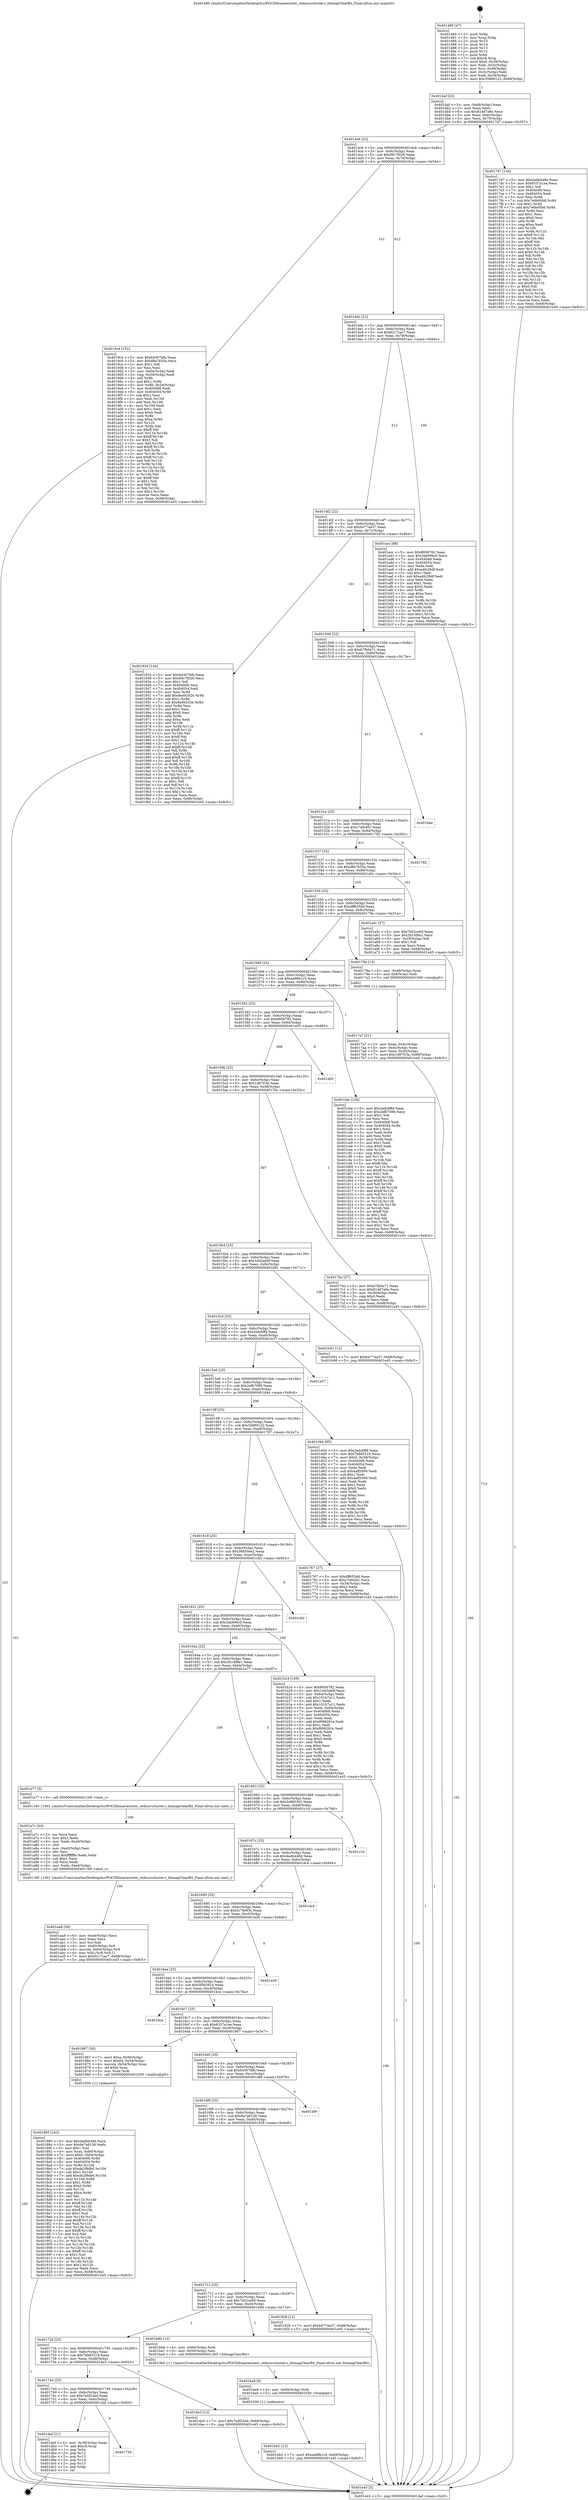 digraph "0x401480" {
  label = "0x401480 (/mnt/c/Users/mathe/Desktop/tcc/POCII/binaries/extr_redissrccluster.c_bitmapClearBit_Final-ollvm.out::main(0))"
  labelloc = "t"
  node[shape=record]

  Entry [label="",width=0.3,height=0.3,shape=circle,fillcolor=black,style=filled]
  "0x4014af" [label="{
     0x4014af [23]\l
     | [instrs]\l
     &nbsp;&nbsp;0x4014af \<+3\>: mov -0x68(%rbp),%eax\l
     &nbsp;&nbsp;0x4014b2 \<+2\>: mov %eax,%ecx\l
     &nbsp;&nbsp;0x4014b4 \<+6\>: sub $0x814d7a6e,%ecx\l
     &nbsp;&nbsp;0x4014ba \<+3\>: mov %eax,-0x6c(%rbp)\l
     &nbsp;&nbsp;0x4014bd \<+3\>: mov %ecx,-0x70(%rbp)\l
     &nbsp;&nbsp;0x4014c0 \<+6\>: je 00000000004017d7 \<main+0x357\>\l
  }"]
  "0x4017d7" [label="{
     0x4017d7 [144]\l
     | [instrs]\l
     &nbsp;&nbsp;0x4017d7 \<+5\>: mov $0x4adb448d,%eax\l
     &nbsp;&nbsp;0x4017dc \<+5\>: mov $0x6337a1ee,%ecx\l
     &nbsp;&nbsp;0x4017e1 \<+2\>: mov $0x1,%dl\l
     &nbsp;&nbsp;0x4017e3 \<+7\>: mov 0x404068,%esi\l
     &nbsp;&nbsp;0x4017ea \<+7\>: mov 0x404054,%edi\l
     &nbsp;&nbsp;0x4017f1 \<+3\>: mov %esi,%r8d\l
     &nbsp;&nbsp;0x4017f4 \<+7\>: sub $0x7e6b00b6,%r8d\l
     &nbsp;&nbsp;0x4017fb \<+4\>: sub $0x1,%r8d\l
     &nbsp;&nbsp;0x4017ff \<+7\>: add $0x7e6b00b6,%r8d\l
     &nbsp;&nbsp;0x401806 \<+4\>: imul %r8d,%esi\l
     &nbsp;&nbsp;0x40180a \<+3\>: and $0x1,%esi\l
     &nbsp;&nbsp;0x40180d \<+3\>: cmp $0x0,%esi\l
     &nbsp;&nbsp;0x401810 \<+4\>: sete %r9b\l
     &nbsp;&nbsp;0x401814 \<+3\>: cmp $0xa,%edi\l
     &nbsp;&nbsp;0x401817 \<+4\>: setl %r10b\l
     &nbsp;&nbsp;0x40181b \<+3\>: mov %r9b,%r11b\l
     &nbsp;&nbsp;0x40181e \<+4\>: xor $0xff,%r11b\l
     &nbsp;&nbsp;0x401822 \<+3\>: mov %r10b,%bl\l
     &nbsp;&nbsp;0x401825 \<+3\>: xor $0xff,%bl\l
     &nbsp;&nbsp;0x401828 \<+3\>: xor $0x0,%dl\l
     &nbsp;&nbsp;0x40182b \<+3\>: mov %r11b,%r14b\l
     &nbsp;&nbsp;0x40182e \<+4\>: and $0x0,%r14b\l
     &nbsp;&nbsp;0x401832 \<+3\>: and %dl,%r9b\l
     &nbsp;&nbsp;0x401835 \<+3\>: mov %bl,%r15b\l
     &nbsp;&nbsp;0x401838 \<+4\>: and $0x0,%r15b\l
     &nbsp;&nbsp;0x40183c \<+3\>: and %dl,%r10b\l
     &nbsp;&nbsp;0x40183f \<+3\>: or %r9b,%r14b\l
     &nbsp;&nbsp;0x401842 \<+3\>: or %r10b,%r15b\l
     &nbsp;&nbsp;0x401845 \<+3\>: xor %r15b,%r14b\l
     &nbsp;&nbsp;0x401848 \<+3\>: or %bl,%r11b\l
     &nbsp;&nbsp;0x40184b \<+4\>: xor $0xff,%r11b\l
     &nbsp;&nbsp;0x40184f \<+3\>: or $0x0,%dl\l
     &nbsp;&nbsp;0x401852 \<+3\>: and %dl,%r11b\l
     &nbsp;&nbsp;0x401855 \<+3\>: or %r11b,%r14b\l
     &nbsp;&nbsp;0x401858 \<+4\>: test $0x1,%r14b\l
     &nbsp;&nbsp;0x40185c \<+3\>: cmovne %ecx,%eax\l
     &nbsp;&nbsp;0x40185f \<+3\>: mov %eax,-0x68(%rbp)\l
     &nbsp;&nbsp;0x401862 \<+5\>: jmp 0000000000401e45 \<main+0x9c5\>\l
  }"]
  "0x4014c6" [label="{
     0x4014c6 [22]\l
     | [instrs]\l
     &nbsp;&nbsp;0x4014c6 \<+5\>: jmp 00000000004014cb \<main+0x4b\>\l
     &nbsp;&nbsp;0x4014cb \<+3\>: mov -0x6c(%rbp),%eax\l
     &nbsp;&nbsp;0x4014ce \<+5\>: sub $0x89c7f026,%eax\l
     &nbsp;&nbsp;0x4014d3 \<+3\>: mov %eax,-0x74(%rbp)\l
     &nbsp;&nbsp;0x4014d6 \<+6\>: je 00000000004019c4 \<main+0x544\>\l
  }"]
  Exit [label="",width=0.3,height=0.3,shape=circle,fillcolor=black,style=filled,peripheries=2]
  "0x4019c4" [label="{
     0x4019c4 [152]\l
     | [instrs]\l
     &nbsp;&nbsp;0x4019c4 \<+5\>: mov $0x64307bfb,%eax\l
     &nbsp;&nbsp;0x4019c9 \<+5\>: mov $0xd8a7655a,%ecx\l
     &nbsp;&nbsp;0x4019ce \<+2\>: mov $0x1,%dl\l
     &nbsp;&nbsp;0x4019d0 \<+2\>: xor %esi,%esi\l
     &nbsp;&nbsp;0x4019d2 \<+3\>: mov -0x64(%rbp),%edi\l
     &nbsp;&nbsp;0x4019d5 \<+3\>: cmp -0x54(%rbp),%edi\l
     &nbsp;&nbsp;0x4019d8 \<+4\>: setl %r8b\l
     &nbsp;&nbsp;0x4019dc \<+4\>: and $0x1,%r8b\l
     &nbsp;&nbsp;0x4019e0 \<+4\>: mov %r8b,-0x29(%rbp)\l
     &nbsp;&nbsp;0x4019e4 \<+7\>: mov 0x404068,%edi\l
     &nbsp;&nbsp;0x4019eb \<+8\>: mov 0x404054,%r9d\l
     &nbsp;&nbsp;0x4019f3 \<+3\>: sub $0x1,%esi\l
     &nbsp;&nbsp;0x4019f6 \<+3\>: mov %edi,%r10d\l
     &nbsp;&nbsp;0x4019f9 \<+3\>: add %esi,%r10d\l
     &nbsp;&nbsp;0x4019fc \<+4\>: imul %r10d,%edi\l
     &nbsp;&nbsp;0x401a00 \<+3\>: and $0x1,%edi\l
     &nbsp;&nbsp;0x401a03 \<+3\>: cmp $0x0,%edi\l
     &nbsp;&nbsp;0x401a06 \<+4\>: sete %r8b\l
     &nbsp;&nbsp;0x401a0a \<+4\>: cmp $0xa,%r9d\l
     &nbsp;&nbsp;0x401a0e \<+4\>: setl %r11b\l
     &nbsp;&nbsp;0x401a12 \<+3\>: mov %r8b,%bl\l
     &nbsp;&nbsp;0x401a15 \<+3\>: xor $0xff,%bl\l
     &nbsp;&nbsp;0x401a18 \<+3\>: mov %r11b,%r14b\l
     &nbsp;&nbsp;0x401a1b \<+4\>: xor $0xff,%r14b\l
     &nbsp;&nbsp;0x401a1f \<+3\>: xor $0x1,%dl\l
     &nbsp;&nbsp;0x401a22 \<+3\>: mov %bl,%r15b\l
     &nbsp;&nbsp;0x401a25 \<+4\>: and $0xff,%r15b\l
     &nbsp;&nbsp;0x401a29 \<+3\>: and %dl,%r8b\l
     &nbsp;&nbsp;0x401a2c \<+3\>: mov %r14b,%r12b\l
     &nbsp;&nbsp;0x401a2f \<+4\>: and $0xff,%r12b\l
     &nbsp;&nbsp;0x401a33 \<+3\>: and %dl,%r11b\l
     &nbsp;&nbsp;0x401a36 \<+3\>: or %r8b,%r15b\l
     &nbsp;&nbsp;0x401a39 \<+3\>: or %r11b,%r12b\l
     &nbsp;&nbsp;0x401a3c \<+3\>: xor %r12b,%r15b\l
     &nbsp;&nbsp;0x401a3f \<+3\>: or %r14b,%bl\l
     &nbsp;&nbsp;0x401a42 \<+3\>: xor $0xff,%bl\l
     &nbsp;&nbsp;0x401a45 \<+3\>: or $0x1,%dl\l
     &nbsp;&nbsp;0x401a48 \<+2\>: and %dl,%bl\l
     &nbsp;&nbsp;0x401a4a \<+3\>: or %bl,%r15b\l
     &nbsp;&nbsp;0x401a4d \<+4\>: test $0x1,%r15b\l
     &nbsp;&nbsp;0x401a51 \<+3\>: cmovne %ecx,%eax\l
     &nbsp;&nbsp;0x401a54 \<+3\>: mov %eax,-0x68(%rbp)\l
     &nbsp;&nbsp;0x401a57 \<+5\>: jmp 0000000000401e45 \<main+0x9c5\>\l
  }"]
  "0x4014dc" [label="{
     0x4014dc [22]\l
     | [instrs]\l
     &nbsp;&nbsp;0x4014dc \<+5\>: jmp 00000000004014e1 \<main+0x61\>\l
     &nbsp;&nbsp;0x4014e1 \<+3\>: mov -0x6c(%rbp),%eax\l
     &nbsp;&nbsp;0x4014e4 \<+5\>: sub $0x9217cac7,%eax\l
     &nbsp;&nbsp;0x4014e9 \<+3\>: mov %eax,-0x78(%rbp)\l
     &nbsp;&nbsp;0x4014ec \<+6\>: je 0000000000401acc \<main+0x64c\>\l
  }"]
  "0x40175d" [label="{
     0x40175d\l
  }", style=dashed]
  "0x401acc" [label="{
     0x401acc [88]\l
     | [instrs]\l
     &nbsp;&nbsp;0x401acc \<+5\>: mov $0x8856782,%eax\l
     &nbsp;&nbsp;0x401ad1 \<+5\>: mov $0x3ab996c0,%ecx\l
     &nbsp;&nbsp;0x401ad6 \<+7\>: mov 0x404068,%edx\l
     &nbsp;&nbsp;0x401add \<+7\>: mov 0x404054,%esi\l
     &nbsp;&nbsp;0x401ae4 \<+2\>: mov %edx,%edi\l
     &nbsp;&nbsp;0x401ae6 \<+6\>: add $0xa4fc28df,%edi\l
     &nbsp;&nbsp;0x401aec \<+3\>: sub $0x1,%edi\l
     &nbsp;&nbsp;0x401aef \<+6\>: sub $0xa4fc28df,%edi\l
     &nbsp;&nbsp;0x401af5 \<+3\>: imul %edi,%edx\l
     &nbsp;&nbsp;0x401af8 \<+3\>: and $0x1,%edx\l
     &nbsp;&nbsp;0x401afb \<+3\>: cmp $0x0,%edx\l
     &nbsp;&nbsp;0x401afe \<+4\>: sete %r8b\l
     &nbsp;&nbsp;0x401b02 \<+3\>: cmp $0xa,%esi\l
     &nbsp;&nbsp;0x401b05 \<+4\>: setl %r9b\l
     &nbsp;&nbsp;0x401b09 \<+3\>: mov %r8b,%r10b\l
     &nbsp;&nbsp;0x401b0c \<+3\>: and %r9b,%r10b\l
     &nbsp;&nbsp;0x401b0f \<+3\>: xor %r9b,%r8b\l
     &nbsp;&nbsp;0x401b12 \<+3\>: or %r8b,%r10b\l
     &nbsp;&nbsp;0x401b15 \<+4\>: test $0x1,%r10b\l
     &nbsp;&nbsp;0x401b19 \<+3\>: cmovne %ecx,%eax\l
     &nbsp;&nbsp;0x401b1c \<+3\>: mov %eax,-0x68(%rbp)\l
     &nbsp;&nbsp;0x401b1f \<+5\>: jmp 0000000000401e45 \<main+0x9c5\>\l
  }"]
  "0x4014f2" [label="{
     0x4014f2 [22]\l
     | [instrs]\l
     &nbsp;&nbsp;0x4014f2 \<+5\>: jmp 00000000004014f7 \<main+0x77\>\l
     &nbsp;&nbsp;0x4014f7 \<+3\>: mov -0x6c(%rbp),%eax\l
     &nbsp;&nbsp;0x4014fa \<+5\>: sub $0xb4774a37,%eax\l
     &nbsp;&nbsp;0x4014ff \<+3\>: mov %eax,-0x7c(%rbp)\l
     &nbsp;&nbsp;0x401502 \<+6\>: je 0000000000401934 \<main+0x4b4\>\l
  }"]
  "0x401daf" [label="{
     0x401daf [21]\l
     | [instrs]\l
     &nbsp;&nbsp;0x401daf \<+3\>: mov -0x38(%rbp),%eax\l
     &nbsp;&nbsp;0x401db2 \<+7\>: add $0xc8,%rsp\l
     &nbsp;&nbsp;0x401db9 \<+1\>: pop %rbx\l
     &nbsp;&nbsp;0x401dba \<+2\>: pop %r12\l
     &nbsp;&nbsp;0x401dbc \<+2\>: pop %r13\l
     &nbsp;&nbsp;0x401dbe \<+2\>: pop %r14\l
     &nbsp;&nbsp;0x401dc0 \<+2\>: pop %r15\l
     &nbsp;&nbsp;0x401dc2 \<+1\>: pop %rbp\l
     &nbsp;&nbsp;0x401dc3 \<+1\>: ret\l
  }"]
  "0x401934" [label="{
     0x401934 [144]\l
     | [instrs]\l
     &nbsp;&nbsp;0x401934 \<+5\>: mov $0x64307bfb,%eax\l
     &nbsp;&nbsp;0x401939 \<+5\>: mov $0x89c7f026,%ecx\l
     &nbsp;&nbsp;0x40193e \<+2\>: mov $0x1,%dl\l
     &nbsp;&nbsp;0x401940 \<+7\>: mov 0x404068,%esi\l
     &nbsp;&nbsp;0x401947 \<+7\>: mov 0x404054,%edi\l
     &nbsp;&nbsp;0x40194e \<+3\>: mov %esi,%r8d\l
     &nbsp;&nbsp;0x401951 \<+7\>: add $0x8ed9202e,%r8d\l
     &nbsp;&nbsp;0x401958 \<+4\>: sub $0x1,%r8d\l
     &nbsp;&nbsp;0x40195c \<+7\>: sub $0x8ed9202e,%r8d\l
     &nbsp;&nbsp;0x401963 \<+4\>: imul %r8d,%esi\l
     &nbsp;&nbsp;0x401967 \<+3\>: and $0x1,%esi\l
     &nbsp;&nbsp;0x40196a \<+3\>: cmp $0x0,%esi\l
     &nbsp;&nbsp;0x40196d \<+4\>: sete %r9b\l
     &nbsp;&nbsp;0x401971 \<+3\>: cmp $0xa,%edi\l
     &nbsp;&nbsp;0x401974 \<+4\>: setl %r10b\l
     &nbsp;&nbsp;0x401978 \<+3\>: mov %r9b,%r11b\l
     &nbsp;&nbsp;0x40197b \<+4\>: xor $0xff,%r11b\l
     &nbsp;&nbsp;0x40197f \<+3\>: mov %r10b,%bl\l
     &nbsp;&nbsp;0x401982 \<+3\>: xor $0xff,%bl\l
     &nbsp;&nbsp;0x401985 \<+3\>: xor $0x1,%dl\l
     &nbsp;&nbsp;0x401988 \<+3\>: mov %r11b,%r14b\l
     &nbsp;&nbsp;0x40198b \<+4\>: and $0xff,%r14b\l
     &nbsp;&nbsp;0x40198f \<+3\>: and %dl,%r9b\l
     &nbsp;&nbsp;0x401992 \<+3\>: mov %bl,%r15b\l
     &nbsp;&nbsp;0x401995 \<+4\>: and $0xff,%r15b\l
     &nbsp;&nbsp;0x401999 \<+3\>: and %dl,%r10b\l
     &nbsp;&nbsp;0x40199c \<+3\>: or %r9b,%r14b\l
     &nbsp;&nbsp;0x40199f \<+3\>: or %r10b,%r15b\l
     &nbsp;&nbsp;0x4019a2 \<+3\>: xor %r15b,%r14b\l
     &nbsp;&nbsp;0x4019a5 \<+3\>: or %bl,%r11b\l
     &nbsp;&nbsp;0x4019a8 \<+4\>: xor $0xff,%r11b\l
     &nbsp;&nbsp;0x4019ac \<+3\>: or $0x1,%dl\l
     &nbsp;&nbsp;0x4019af \<+3\>: and %dl,%r11b\l
     &nbsp;&nbsp;0x4019b2 \<+3\>: or %r11b,%r14b\l
     &nbsp;&nbsp;0x4019b5 \<+4\>: test $0x1,%r14b\l
     &nbsp;&nbsp;0x4019b9 \<+3\>: cmovne %ecx,%eax\l
     &nbsp;&nbsp;0x4019bc \<+3\>: mov %eax,-0x68(%rbp)\l
     &nbsp;&nbsp;0x4019bf \<+5\>: jmp 0000000000401e45 \<main+0x9c5\>\l
  }"]
  "0x401508" [label="{
     0x401508 [22]\l
     | [instrs]\l
     &nbsp;&nbsp;0x401508 \<+5\>: jmp 000000000040150d \<main+0x8d\>\l
     &nbsp;&nbsp;0x40150d \<+3\>: mov -0x6c(%rbp),%eax\l
     &nbsp;&nbsp;0x401510 \<+5\>: sub $0xb7fb0a71,%eax\l
     &nbsp;&nbsp;0x401515 \<+3\>: mov %eax,-0x80(%rbp)\l
     &nbsp;&nbsp;0x401518 \<+6\>: je 0000000000401bbe \<main+0x73e\>\l
  }"]
  "0x401744" [label="{
     0x401744 [25]\l
     | [instrs]\l
     &nbsp;&nbsp;0x401744 \<+5\>: jmp 0000000000401749 \<main+0x2c9\>\l
     &nbsp;&nbsp;0x401749 \<+3\>: mov -0x6c(%rbp),%eax\l
     &nbsp;&nbsp;0x40174c \<+5\>: sub $0x7e4f23ed,%eax\l
     &nbsp;&nbsp;0x401751 \<+6\>: mov %eax,-0xdc(%rbp)\l
     &nbsp;&nbsp;0x401757 \<+6\>: je 0000000000401daf \<main+0x92f\>\l
  }"]
  "0x401bbe" [label="{
     0x401bbe\l
  }", style=dashed]
  "0x40151e" [label="{
     0x40151e [25]\l
     | [instrs]\l
     &nbsp;&nbsp;0x40151e \<+5\>: jmp 0000000000401523 \<main+0xa3\>\l
     &nbsp;&nbsp;0x401523 \<+3\>: mov -0x6c(%rbp),%eax\l
     &nbsp;&nbsp;0x401526 \<+5\>: sub $0xc749cfd1,%eax\l
     &nbsp;&nbsp;0x40152b \<+6\>: mov %eax,-0x84(%rbp)\l
     &nbsp;&nbsp;0x401531 \<+6\>: je 0000000000401782 \<main+0x302\>\l
  }"]
  "0x401da3" [label="{
     0x401da3 [12]\l
     | [instrs]\l
     &nbsp;&nbsp;0x401da3 \<+7\>: movl $0x7e4f23ed,-0x68(%rbp)\l
     &nbsp;&nbsp;0x401daa \<+5\>: jmp 0000000000401e45 \<main+0x9c5\>\l
  }"]
  "0x401782" [label="{
     0x401782\l
  }", style=dashed]
  "0x401537" [label="{
     0x401537 [25]\l
     | [instrs]\l
     &nbsp;&nbsp;0x401537 \<+5\>: jmp 000000000040153c \<main+0xbc\>\l
     &nbsp;&nbsp;0x40153c \<+3\>: mov -0x6c(%rbp),%eax\l
     &nbsp;&nbsp;0x40153f \<+5\>: sub $0xd8a7655a,%eax\l
     &nbsp;&nbsp;0x401544 \<+6\>: mov %eax,-0x88(%rbp)\l
     &nbsp;&nbsp;0x40154a \<+6\>: je 0000000000401a5c \<main+0x5dc\>\l
  }"]
  "0x401bb2" [label="{
     0x401bb2 [12]\l
     | [instrs]\l
     &nbsp;&nbsp;0x401bb2 \<+7\>: movl $0xea98b1c5,-0x68(%rbp)\l
     &nbsp;&nbsp;0x401bb9 \<+5\>: jmp 0000000000401e45 \<main+0x9c5\>\l
  }"]
  "0x401a5c" [label="{
     0x401a5c [27]\l
     | [instrs]\l
     &nbsp;&nbsp;0x401a5c \<+5\>: mov $0x7b52ce69,%eax\l
     &nbsp;&nbsp;0x401a61 \<+5\>: mov $0x3b14f8a1,%ecx\l
     &nbsp;&nbsp;0x401a66 \<+3\>: mov -0x29(%rbp),%dl\l
     &nbsp;&nbsp;0x401a69 \<+3\>: test $0x1,%dl\l
     &nbsp;&nbsp;0x401a6c \<+3\>: cmovne %ecx,%eax\l
     &nbsp;&nbsp;0x401a6f \<+3\>: mov %eax,-0x68(%rbp)\l
     &nbsp;&nbsp;0x401a72 \<+5\>: jmp 0000000000401e45 \<main+0x9c5\>\l
  }"]
  "0x401550" [label="{
     0x401550 [25]\l
     | [instrs]\l
     &nbsp;&nbsp;0x401550 \<+5\>: jmp 0000000000401555 \<main+0xd5\>\l
     &nbsp;&nbsp;0x401555 \<+3\>: mov -0x6c(%rbp),%eax\l
     &nbsp;&nbsp;0x401558 \<+5\>: sub $0xdff655dd,%eax\l
     &nbsp;&nbsp;0x40155d \<+6\>: mov %eax,-0x8c(%rbp)\l
     &nbsp;&nbsp;0x401563 \<+6\>: je 000000000040179a \<main+0x31a\>\l
  }"]
  "0x401ba9" [label="{
     0x401ba9 [9]\l
     | [instrs]\l
     &nbsp;&nbsp;0x401ba9 \<+4\>: mov -0x60(%rbp),%rdi\l
     &nbsp;&nbsp;0x401bad \<+5\>: call 0000000000401030 \<free@plt\>\l
     | [calls]\l
     &nbsp;&nbsp;0x401030 \{1\} (unknown)\l
  }"]
  "0x40179a" [label="{
     0x40179a [13]\l
     | [instrs]\l
     &nbsp;&nbsp;0x40179a \<+4\>: mov -0x48(%rbp),%rax\l
     &nbsp;&nbsp;0x40179e \<+4\>: mov 0x8(%rax),%rdi\l
     &nbsp;&nbsp;0x4017a2 \<+5\>: call 0000000000401060 \<atoi@plt\>\l
     | [calls]\l
     &nbsp;&nbsp;0x401060 \{1\} (unknown)\l
  }"]
  "0x401569" [label="{
     0x401569 [25]\l
     | [instrs]\l
     &nbsp;&nbsp;0x401569 \<+5\>: jmp 000000000040156e \<main+0xee\>\l
     &nbsp;&nbsp;0x40156e \<+3\>: mov -0x6c(%rbp),%eax\l
     &nbsp;&nbsp;0x401571 \<+5\>: sub $0xea98b1c5,%eax\l
     &nbsp;&nbsp;0x401576 \<+6\>: mov %eax,-0x90(%rbp)\l
     &nbsp;&nbsp;0x40157c \<+6\>: je 0000000000401cbe \<main+0x83e\>\l
  }"]
  "0x40172b" [label="{
     0x40172b [25]\l
     | [instrs]\l
     &nbsp;&nbsp;0x40172b \<+5\>: jmp 0000000000401730 \<main+0x2b0\>\l
     &nbsp;&nbsp;0x401730 \<+3\>: mov -0x6c(%rbp),%eax\l
     &nbsp;&nbsp;0x401733 \<+5\>: sub $0x7b885319,%eax\l
     &nbsp;&nbsp;0x401738 \<+6\>: mov %eax,-0xd8(%rbp)\l
     &nbsp;&nbsp;0x40173e \<+6\>: je 0000000000401da3 \<main+0x923\>\l
  }"]
  "0x401cbe" [label="{
     0x401cbe [134]\l
     | [instrs]\l
     &nbsp;&nbsp;0x401cbe \<+5\>: mov $0x2edc6ff4,%eax\l
     &nbsp;&nbsp;0x401cc3 \<+5\>: mov $0x2efb7099,%ecx\l
     &nbsp;&nbsp;0x401cc8 \<+2\>: mov $0x1,%dl\l
     &nbsp;&nbsp;0x401cca \<+2\>: xor %esi,%esi\l
     &nbsp;&nbsp;0x401ccc \<+7\>: mov 0x404068,%edi\l
     &nbsp;&nbsp;0x401cd3 \<+8\>: mov 0x404054,%r8d\l
     &nbsp;&nbsp;0x401cdb \<+3\>: sub $0x1,%esi\l
     &nbsp;&nbsp;0x401cde \<+3\>: mov %edi,%r9d\l
     &nbsp;&nbsp;0x401ce1 \<+3\>: add %esi,%r9d\l
     &nbsp;&nbsp;0x401ce4 \<+4\>: imul %r9d,%edi\l
     &nbsp;&nbsp;0x401ce8 \<+3\>: and $0x1,%edi\l
     &nbsp;&nbsp;0x401ceb \<+3\>: cmp $0x0,%edi\l
     &nbsp;&nbsp;0x401cee \<+4\>: sete %r10b\l
     &nbsp;&nbsp;0x401cf2 \<+4\>: cmp $0xa,%r8d\l
     &nbsp;&nbsp;0x401cf6 \<+4\>: setl %r11b\l
     &nbsp;&nbsp;0x401cfa \<+3\>: mov %r10b,%bl\l
     &nbsp;&nbsp;0x401cfd \<+3\>: xor $0xff,%bl\l
     &nbsp;&nbsp;0x401d00 \<+3\>: mov %r11b,%r14b\l
     &nbsp;&nbsp;0x401d03 \<+4\>: xor $0xff,%r14b\l
     &nbsp;&nbsp;0x401d07 \<+3\>: xor $0x1,%dl\l
     &nbsp;&nbsp;0x401d0a \<+3\>: mov %bl,%r15b\l
     &nbsp;&nbsp;0x401d0d \<+4\>: and $0xff,%r15b\l
     &nbsp;&nbsp;0x401d11 \<+3\>: and %dl,%r10b\l
     &nbsp;&nbsp;0x401d14 \<+3\>: mov %r14b,%r12b\l
     &nbsp;&nbsp;0x401d17 \<+4\>: and $0xff,%r12b\l
     &nbsp;&nbsp;0x401d1b \<+3\>: and %dl,%r11b\l
     &nbsp;&nbsp;0x401d1e \<+3\>: or %r10b,%r15b\l
     &nbsp;&nbsp;0x401d21 \<+3\>: or %r11b,%r12b\l
     &nbsp;&nbsp;0x401d24 \<+3\>: xor %r12b,%r15b\l
     &nbsp;&nbsp;0x401d27 \<+3\>: or %r14b,%bl\l
     &nbsp;&nbsp;0x401d2a \<+3\>: xor $0xff,%bl\l
     &nbsp;&nbsp;0x401d2d \<+3\>: or $0x1,%dl\l
     &nbsp;&nbsp;0x401d30 \<+2\>: and %dl,%bl\l
     &nbsp;&nbsp;0x401d32 \<+3\>: or %bl,%r15b\l
     &nbsp;&nbsp;0x401d35 \<+4\>: test $0x1,%r15b\l
     &nbsp;&nbsp;0x401d39 \<+3\>: cmovne %ecx,%eax\l
     &nbsp;&nbsp;0x401d3c \<+3\>: mov %eax,-0x68(%rbp)\l
     &nbsp;&nbsp;0x401d3f \<+5\>: jmp 0000000000401e45 \<main+0x9c5\>\l
  }"]
  "0x401582" [label="{
     0x401582 [25]\l
     | [instrs]\l
     &nbsp;&nbsp;0x401582 \<+5\>: jmp 0000000000401587 \<main+0x107\>\l
     &nbsp;&nbsp;0x401587 \<+3\>: mov -0x6c(%rbp),%eax\l
     &nbsp;&nbsp;0x40158a \<+5\>: sub $0x8856782,%eax\l
     &nbsp;&nbsp;0x40158f \<+6\>: mov %eax,-0x94(%rbp)\l
     &nbsp;&nbsp;0x401595 \<+6\>: je 0000000000401e05 \<main+0x985\>\l
  }"]
  "0x401b9d" [label="{
     0x401b9d [12]\l
     | [instrs]\l
     &nbsp;&nbsp;0x401b9d \<+4\>: mov -0x60(%rbp),%rdi\l
     &nbsp;&nbsp;0x401ba1 \<+3\>: mov -0x50(%rbp),%esi\l
     &nbsp;&nbsp;0x401ba4 \<+5\>: call 00000000004013b0 \<bitmapClearBit\>\l
     | [calls]\l
     &nbsp;&nbsp;0x4013b0 \{1\} (/mnt/c/Users/mathe/Desktop/tcc/POCII/binaries/extr_redissrccluster.c_bitmapClearBit_Final-ollvm.out::bitmapClearBit)\l
  }"]
  "0x401e05" [label="{
     0x401e05\l
  }", style=dashed]
  "0x40159b" [label="{
     0x40159b [25]\l
     | [instrs]\l
     &nbsp;&nbsp;0x40159b \<+5\>: jmp 00000000004015a0 \<main+0x120\>\l
     &nbsp;&nbsp;0x4015a0 \<+3\>: mov -0x6c(%rbp),%eax\l
     &nbsp;&nbsp;0x4015a3 \<+5\>: sub $0x1d97f1fa,%eax\l
     &nbsp;&nbsp;0x4015a8 \<+6\>: mov %eax,-0x98(%rbp)\l
     &nbsp;&nbsp;0x4015ae \<+6\>: je 00000000004017bc \<main+0x33c\>\l
  }"]
  "0x401aa8" [label="{
     0x401aa8 [36]\l
     | [instrs]\l
     &nbsp;&nbsp;0x401aa8 \<+6\>: mov -0xe4(%rbp),%ecx\l
     &nbsp;&nbsp;0x401aae \<+3\>: imul %eax,%ecx\l
     &nbsp;&nbsp;0x401ab1 \<+3\>: mov %cl,%dil\l
     &nbsp;&nbsp;0x401ab4 \<+4\>: mov -0x60(%rbp),%r8\l
     &nbsp;&nbsp;0x401ab8 \<+4\>: movslq -0x64(%rbp),%r9\l
     &nbsp;&nbsp;0x401abc \<+4\>: mov %dil,(%r8,%r9,1)\l
     &nbsp;&nbsp;0x401ac0 \<+7\>: movl $0x9217cac7,-0x68(%rbp)\l
     &nbsp;&nbsp;0x401ac7 \<+5\>: jmp 0000000000401e45 \<main+0x9c5\>\l
  }"]
  "0x4017bc" [label="{
     0x4017bc [27]\l
     | [instrs]\l
     &nbsp;&nbsp;0x4017bc \<+5\>: mov $0xb7fb0a71,%eax\l
     &nbsp;&nbsp;0x4017c1 \<+5\>: mov $0x814d7a6e,%ecx\l
     &nbsp;&nbsp;0x4017c6 \<+3\>: mov -0x30(%rbp),%edx\l
     &nbsp;&nbsp;0x4017c9 \<+3\>: cmp $0x0,%edx\l
     &nbsp;&nbsp;0x4017cc \<+3\>: cmove %ecx,%eax\l
     &nbsp;&nbsp;0x4017cf \<+3\>: mov %eax,-0x68(%rbp)\l
     &nbsp;&nbsp;0x4017d2 \<+5\>: jmp 0000000000401e45 \<main+0x9c5\>\l
  }"]
  "0x4015b4" [label="{
     0x4015b4 [25]\l
     | [instrs]\l
     &nbsp;&nbsp;0x4015b4 \<+5\>: jmp 00000000004015b9 \<main+0x139\>\l
     &nbsp;&nbsp;0x4015b9 \<+3\>: mov -0x6c(%rbp),%eax\l
     &nbsp;&nbsp;0x4015bc \<+5\>: sub $0x1dd3a6df,%eax\l
     &nbsp;&nbsp;0x4015c1 \<+6\>: mov %eax,-0x9c(%rbp)\l
     &nbsp;&nbsp;0x4015c7 \<+6\>: je 0000000000401b91 \<main+0x711\>\l
  }"]
  "0x401a7c" [label="{
     0x401a7c [44]\l
     | [instrs]\l
     &nbsp;&nbsp;0x401a7c \<+2\>: xor %ecx,%ecx\l
     &nbsp;&nbsp;0x401a7e \<+5\>: mov $0x2,%edx\l
     &nbsp;&nbsp;0x401a83 \<+6\>: mov %edx,-0xe0(%rbp)\l
     &nbsp;&nbsp;0x401a89 \<+1\>: cltd\l
     &nbsp;&nbsp;0x401a8a \<+6\>: mov -0xe0(%rbp),%esi\l
     &nbsp;&nbsp;0x401a90 \<+2\>: idiv %esi\l
     &nbsp;&nbsp;0x401a92 \<+6\>: imul $0xfffffffe,%edx,%edx\l
     &nbsp;&nbsp;0x401a98 \<+3\>: sub $0x1,%ecx\l
     &nbsp;&nbsp;0x401a9b \<+2\>: sub %ecx,%edx\l
     &nbsp;&nbsp;0x401a9d \<+6\>: mov %edx,-0xe4(%rbp)\l
     &nbsp;&nbsp;0x401aa3 \<+5\>: call 0000000000401160 \<next_i\>\l
     | [calls]\l
     &nbsp;&nbsp;0x401160 \{100\} (/mnt/c/Users/mathe/Desktop/tcc/POCII/binaries/extr_redissrccluster.c_bitmapClearBit_Final-ollvm.out::next_i)\l
  }"]
  "0x401b91" [label="{
     0x401b91 [12]\l
     | [instrs]\l
     &nbsp;&nbsp;0x401b91 \<+7\>: movl $0xb4774a37,-0x68(%rbp)\l
     &nbsp;&nbsp;0x401b98 \<+5\>: jmp 0000000000401e45 \<main+0x9c5\>\l
  }"]
  "0x4015cd" [label="{
     0x4015cd [25]\l
     | [instrs]\l
     &nbsp;&nbsp;0x4015cd \<+5\>: jmp 00000000004015d2 \<main+0x152\>\l
     &nbsp;&nbsp;0x4015d2 \<+3\>: mov -0x6c(%rbp),%eax\l
     &nbsp;&nbsp;0x4015d5 \<+5\>: sub $0x2edc6ff4,%eax\l
     &nbsp;&nbsp;0x4015da \<+6\>: mov %eax,-0xa0(%rbp)\l
     &nbsp;&nbsp;0x4015e0 \<+6\>: je 0000000000401e37 \<main+0x9b7\>\l
  }"]
  "0x401712" [label="{
     0x401712 [25]\l
     | [instrs]\l
     &nbsp;&nbsp;0x401712 \<+5\>: jmp 0000000000401717 \<main+0x297\>\l
     &nbsp;&nbsp;0x401717 \<+3\>: mov -0x6c(%rbp),%eax\l
     &nbsp;&nbsp;0x40171a \<+5\>: sub $0x7b52ce69,%eax\l
     &nbsp;&nbsp;0x40171f \<+6\>: mov %eax,-0xd4(%rbp)\l
     &nbsp;&nbsp;0x401725 \<+6\>: je 0000000000401b9d \<main+0x71d\>\l
  }"]
  "0x401e37" [label="{
     0x401e37\l
  }", style=dashed]
  "0x4015e6" [label="{
     0x4015e6 [25]\l
     | [instrs]\l
     &nbsp;&nbsp;0x4015e6 \<+5\>: jmp 00000000004015eb \<main+0x16b\>\l
     &nbsp;&nbsp;0x4015eb \<+3\>: mov -0x6c(%rbp),%eax\l
     &nbsp;&nbsp;0x4015ee \<+5\>: sub $0x2efb7099,%eax\l
     &nbsp;&nbsp;0x4015f3 \<+6\>: mov %eax,-0xa4(%rbp)\l
     &nbsp;&nbsp;0x4015f9 \<+6\>: je 0000000000401d44 \<main+0x8c4\>\l
  }"]
  "0x401928" [label="{
     0x401928 [12]\l
     | [instrs]\l
     &nbsp;&nbsp;0x401928 \<+7\>: movl $0xb4774a37,-0x68(%rbp)\l
     &nbsp;&nbsp;0x40192f \<+5\>: jmp 0000000000401e45 \<main+0x9c5\>\l
  }"]
  "0x401d44" [label="{
     0x401d44 [95]\l
     | [instrs]\l
     &nbsp;&nbsp;0x401d44 \<+5\>: mov $0x2edc6ff4,%eax\l
     &nbsp;&nbsp;0x401d49 \<+5\>: mov $0x7b885319,%ecx\l
     &nbsp;&nbsp;0x401d4e \<+7\>: movl $0x0,-0x38(%rbp)\l
     &nbsp;&nbsp;0x401d55 \<+7\>: mov 0x404068,%edx\l
     &nbsp;&nbsp;0x401d5c \<+7\>: mov 0x404054,%esi\l
     &nbsp;&nbsp;0x401d63 \<+2\>: mov %edx,%edi\l
     &nbsp;&nbsp;0x401d65 \<+6\>: sub $0x4aff2090,%edi\l
     &nbsp;&nbsp;0x401d6b \<+3\>: sub $0x1,%edi\l
     &nbsp;&nbsp;0x401d6e \<+6\>: add $0x4aff2090,%edi\l
     &nbsp;&nbsp;0x401d74 \<+3\>: imul %edi,%edx\l
     &nbsp;&nbsp;0x401d77 \<+3\>: and $0x1,%edx\l
     &nbsp;&nbsp;0x401d7a \<+3\>: cmp $0x0,%edx\l
     &nbsp;&nbsp;0x401d7d \<+4\>: sete %r8b\l
     &nbsp;&nbsp;0x401d81 \<+3\>: cmp $0xa,%esi\l
     &nbsp;&nbsp;0x401d84 \<+4\>: setl %r9b\l
     &nbsp;&nbsp;0x401d88 \<+3\>: mov %r8b,%r10b\l
     &nbsp;&nbsp;0x401d8b \<+3\>: and %r9b,%r10b\l
     &nbsp;&nbsp;0x401d8e \<+3\>: xor %r9b,%r8b\l
     &nbsp;&nbsp;0x401d91 \<+3\>: or %r8b,%r10b\l
     &nbsp;&nbsp;0x401d94 \<+4\>: test $0x1,%r10b\l
     &nbsp;&nbsp;0x401d98 \<+3\>: cmovne %ecx,%eax\l
     &nbsp;&nbsp;0x401d9b \<+3\>: mov %eax,-0x68(%rbp)\l
     &nbsp;&nbsp;0x401d9e \<+5\>: jmp 0000000000401e45 \<main+0x9c5\>\l
  }"]
  "0x4015ff" [label="{
     0x4015ff [25]\l
     | [instrs]\l
     &nbsp;&nbsp;0x4015ff \<+5\>: jmp 0000000000401604 \<main+0x184\>\l
     &nbsp;&nbsp;0x401604 \<+3\>: mov -0x6c(%rbp),%eax\l
     &nbsp;&nbsp;0x401607 \<+5\>: sub $0x35889122,%eax\l
     &nbsp;&nbsp;0x40160c \<+6\>: mov %eax,-0xa8(%rbp)\l
     &nbsp;&nbsp;0x401612 \<+6\>: je 0000000000401767 \<main+0x2e7\>\l
  }"]
  "0x4016f9" [label="{
     0x4016f9 [25]\l
     | [instrs]\l
     &nbsp;&nbsp;0x4016f9 \<+5\>: jmp 00000000004016fe \<main+0x27e\>\l
     &nbsp;&nbsp;0x4016fe \<+3\>: mov -0x6c(%rbp),%eax\l
     &nbsp;&nbsp;0x401701 \<+5\>: sub $0x6e7a8136,%eax\l
     &nbsp;&nbsp;0x401706 \<+6\>: mov %eax,-0xd0(%rbp)\l
     &nbsp;&nbsp;0x40170c \<+6\>: je 0000000000401928 \<main+0x4a8\>\l
  }"]
  "0x401767" [label="{
     0x401767 [27]\l
     | [instrs]\l
     &nbsp;&nbsp;0x401767 \<+5\>: mov $0xdff655dd,%eax\l
     &nbsp;&nbsp;0x40176c \<+5\>: mov $0xc749cfd1,%ecx\l
     &nbsp;&nbsp;0x401771 \<+3\>: mov -0x34(%rbp),%edx\l
     &nbsp;&nbsp;0x401774 \<+3\>: cmp $0x2,%edx\l
     &nbsp;&nbsp;0x401777 \<+3\>: cmovne %ecx,%eax\l
     &nbsp;&nbsp;0x40177a \<+3\>: mov %eax,-0x68(%rbp)\l
     &nbsp;&nbsp;0x40177d \<+5\>: jmp 0000000000401e45 \<main+0x9c5\>\l
  }"]
  "0x401618" [label="{
     0x401618 [25]\l
     | [instrs]\l
     &nbsp;&nbsp;0x401618 \<+5\>: jmp 000000000040161d \<main+0x19d\>\l
     &nbsp;&nbsp;0x40161d \<+3\>: mov -0x6c(%rbp),%eax\l
     &nbsp;&nbsp;0x401620 \<+5\>: sub $0x36850ee2,%eax\l
     &nbsp;&nbsp;0x401625 \<+6\>: mov %eax,-0xac(%rbp)\l
     &nbsp;&nbsp;0x40162b \<+6\>: je 0000000000401cb2 \<main+0x832\>\l
  }"]
  "0x401e45" [label="{
     0x401e45 [5]\l
     | [instrs]\l
     &nbsp;&nbsp;0x401e45 \<+5\>: jmp 00000000004014af \<main+0x2f\>\l
  }"]
  "0x401480" [label="{
     0x401480 [47]\l
     | [instrs]\l
     &nbsp;&nbsp;0x401480 \<+1\>: push %rbp\l
     &nbsp;&nbsp;0x401481 \<+3\>: mov %rsp,%rbp\l
     &nbsp;&nbsp;0x401484 \<+2\>: push %r15\l
     &nbsp;&nbsp;0x401486 \<+2\>: push %r14\l
     &nbsp;&nbsp;0x401488 \<+2\>: push %r13\l
     &nbsp;&nbsp;0x40148a \<+2\>: push %r12\l
     &nbsp;&nbsp;0x40148c \<+1\>: push %rbx\l
     &nbsp;&nbsp;0x40148d \<+7\>: sub $0xc8,%rsp\l
     &nbsp;&nbsp;0x401494 \<+7\>: movl $0x0,-0x38(%rbp)\l
     &nbsp;&nbsp;0x40149b \<+3\>: mov %edi,-0x3c(%rbp)\l
     &nbsp;&nbsp;0x40149e \<+4\>: mov %rsi,-0x48(%rbp)\l
     &nbsp;&nbsp;0x4014a2 \<+3\>: mov -0x3c(%rbp),%edi\l
     &nbsp;&nbsp;0x4014a5 \<+3\>: mov %edi,-0x34(%rbp)\l
     &nbsp;&nbsp;0x4014a8 \<+7\>: movl $0x35889122,-0x68(%rbp)\l
  }"]
  "0x4017a7" [label="{
     0x4017a7 [21]\l
     | [instrs]\l
     &nbsp;&nbsp;0x4017a7 \<+3\>: mov %eax,-0x4c(%rbp)\l
     &nbsp;&nbsp;0x4017aa \<+3\>: mov -0x4c(%rbp),%eax\l
     &nbsp;&nbsp;0x4017ad \<+3\>: mov %eax,-0x30(%rbp)\l
     &nbsp;&nbsp;0x4017b0 \<+7\>: movl $0x1d97f1fa,-0x68(%rbp)\l
     &nbsp;&nbsp;0x4017b7 \<+5\>: jmp 0000000000401e45 \<main+0x9c5\>\l
  }"]
  "0x401df9" [label="{
     0x401df9\l
  }", style=dashed]
  "0x401cb2" [label="{
     0x401cb2\l
  }", style=dashed]
  "0x401631" [label="{
     0x401631 [25]\l
     | [instrs]\l
     &nbsp;&nbsp;0x401631 \<+5\>: jmp 0000000000401636 \<main+0x1b6\>\l
     &nbsp;&nbsp;0x401636 \<+3\>: mov -0x6c(%rbp),%eax\l
     &nbsp;&nbsp;0x401639 \<+5\>: sub $0x3ab996c0,%eax\l
     &nbsp;&nbsp;0x40163e \<+6\>: mov %eax,-0xb0(%rbp)\l
     &nbsp;&nbsp;0x401644 \<+6\>: je 0000000000401b24 \<main+0x6a4\>\l
  }"]
  "0x401885" [label="{
     0x401885 [163]\l
     | [instrs]\l
     &nbsp;&nbsp;0x401885 \<+5\>: mov $0x4adb448d,%ecx\l
     &nbsp;&nbsp;0x40188a \<+5\>: mov $0x6e7a8136,%edx\l
     &nbsp;&nbsp;0x40188f \<+3\>: mov $0x1,%sil\l
     &nbsp;&nbsp;0x401892 \<+4\>: mov %rax,-0x60(%rbp)\l
     &nbsp;&nbsp;0x401896 \<+7\>: movl $0x0,-0x64(%rbp)\l
     &nbsp;&nbsp;0x40189d \<+8\>: mov 0x404068,%r8d\l
     &nbsp;&nbsp;0x4018a5 \<+8\>: mov 0x404054,%r9d\l
     &nbsp;&nbsp;0x4018ad \<+3\>: mov %r8d,%r10d\l
     &nbsp;&nbsp;0x4018b0 \<+7\>: sub $0xde2f9db0,%r10d\l
     &nbsp;&nbsp;0x4018b7 \<+4\>: sub $0x1,%r10d\l
     &nbsp;&nbsp;0x4018bb \<+7\>: add $0xde2f9db0,%r10d\l
     &nbsp;&nbsp;0x4018c2 \<+4\>: imul %r10d,%r8d\l
     &nbsp;&nbsp;0x4018c6 \<+4\>: and $0x1,%r8d\l
     &nbsp;&nbsp;0x4018ca \<+4\>: cmp $0x0,%r8d\l
     &nbsp;&nbsp;0x4018ce \<+4\>: sete %r11b\l
     &nbsp;&nbsp;0x4018d2 \<+4\>: cmp $0xa,%r9d\l
     &nbsp;&nbsp;0x4018d6 \<+3\>: setl %bl\l
     &nbsp;&nbsp;0x4018d9 \<+3\>: mov %r11b,%r14b\l
     &nbsp;&nbsp;0x4018dc \<+4\>: xor $0xff,%r14b\l
     &nbsp;&nbsp;0x4018e0 \<+3\>: mov %bl,%r15b\l
     &nbsp;&nbsp;0x4018e3 \<+4\>: xor $0xff,%r15b\l
     &nbsp;&nbsp;0x4018e7 \<+4\>: xor $0x1,%sil\l
     &nbsp;&nbsp;0x4018eb \<+3\>: mov %r14b,%r12b\l
     &nbsp;&nbsp;0x4018ee \<+4\>: and $0xff,%r12b\l
     &nbsp;&nbsp;0x4018f2 \<+3\>: and %sil,%r11b\l
     &nbsp;&nbsp;0x4018f5 \<+3\>: mov %r15b,%r13b\l
     &nbsp;&nbsp;0x4018f8 \<+4\>: and $0xff,%r13b\l
     &nbsp;&nbsp;0x4018fc \<+3\>: and %sil,%bl\l
     &nbsp;&nbsp;0x4018ff \<+3\>: or %r11b,%r12b\l
     &nbsp;&nbsp;0x401902 \<+3\>: or %bl,%r13b\l
     &nbsp;&nbsp;0x401905 \<+3\>: xor %r13b,%r12b\l
     &nbsp;&nbsp;0x401908 \<+3\>: or %r15b,%r14b\l
     &nbsp;&nbsp;0x40190b \<+4\>: xor $0xff,%r14b\l
     &nbsp;&nbsp;0x40190f \<+4\>: or $0x1,%sil\l
     &nbsp;&nbsp;0x401913 \<+3\>: and %sil,%r14b\l
     &nbsp;&nbsp;0x401916 \<+3\>: or %r14b,%r12b\l
     &nbsp;&nbsp;0x401919 \<+4\>: test $0x1,%r12b\l
     &nbsp;&nbsp;0x40191d \<+3\>: cmovne %edx,%ecx\l
     &nbsp;&nbsp;0x401920 \<+3\>: mov %ecx,-0x68(%rbp)\l
     &nbsp;&nbsp;0x401923 \<+5\>: jmp 0000000000401e45 \<main+0x9c5\>\l
  }"]
  "0x401b24" [label="{
     0x401b24 [109]\l
     | [instrs]\l
     &nbsp;&nbsp;0x401b24 \<+5\>: mov $0x8856782,%eax\l
     &nbsp;&nbsp;0x401b29 \<+5\>: mov $0x1dd3a6df,%ecx\l
     &nbsp;&nbsp;0x401b2e \<+3\>: mov -0x64(%rbp),%edx\l
     &nbsp;&nbsp;0x401b31 \<+6\>: sub $0x101b7a11,%edx\l
     &nbsp;&nbsp;0x401b37 \<+3\>: add $0x1,%edx\l
     &nbsp;&nbsp;0x401b3a \<+6\>: add $0x101b7a11,%edx\l
     &nbsp;&nbsp;0x401b40 \<+3\>: mov %edx,-0x64(%rbp)\l
     &nbsp;&nbsp;0x401b43 \<+7\>: mov 0x404068,%edx\l
     &nbsp;&nbsp;0x401b4a \<+7\>: mov 0x404054,%esi\l
     &nbsp;&nbsp;0x401b51 \<+2\>: mov %edx,%edi\l
     &nbsp;&nbsp;0x401b53 \<+6\>: add $0xf698291e,%edi\l
     &nbsp;&nbsp;0x401b59 \<+3\>: sub $0x1,%edi\l
     &nbsp;&nbsp;0x401b5c \<+6\>: sub $0xf698291e,%edi\l
     &nbsp;&nbsp;0x401b62 \<+3\>: imul %edi,%edx\l
     &nbsp;&nbsp;0x401b65 \<+3\>: and $0x1,%edx\l
     &nbsp;&nbsp;0x401b68 \<+3\>: cmp $0x0,%edx\l
     &nbsp;&nbsp;0x401b6b \<+4\>: sete %r8b\l
     &nbsp;&nbsp;0x401b6f \<+3\>: cmp $0xa,%esi\l
     &nbsp;&nbsp;0x401b72 \<+4\>: setl %r9b\l
     &nbsp;&nbsp;0x401b76 \<+3\>: mov %r8b,%r10b\l
     &nbsp;&nbsp;0x401b79 \<+3\>: and %r9b,%r10b\l
     &nbsp;&nbsp;0x401b7c \<+3\>: xor %r9b,%r8b\l
     &nbsp;&nbsp;0x401b7f \<+3\>: or %r8b,%r10b\l
     &nbsp;&nbsp;0x401b82 \<+4\>: test $0x1,%r10b\l
     &nbsp;&nbsp;0x401b86 \<+3\>: cmovne %ecx,%eax\l
     &nbsp;&nbsp;0x401b89 \<+3\>: mov %eax,-0x68(%rbp)\l
     &nbsp;&nbsp;0x401b8c \<+5\>: jmp 0000000000401e45 \<main+0x9c5\>\l
  }"]
  "0x40164a" [label="{
     0x40164a [25]\l
     | [instrs]\l
     &nbsp;&nbsp;0x40164a \<+5\>: jmp 000000000040164f \<main+0x1cf\>\l
     &nbsp;&nbsp;0x40164f \<+3\>: mov -0x6c(%rbp),%eax\l
     &nbsp;&nbsp;0x401652 \<+5\>: sub $0x3b14f8a1,%eax\l
     &nbsp;&nbsp;0x401657 \<+6\>: mov %eax,-0xb4(%rbp)\l
     &nbsp;&nbsp;0x40165d \<+6\>: je 0000000000401a77 \<main+0x5f7\>\l
  }"]
  "0x4016e0" [label="{
     0x4016e0 [25]\l
     | [instrs]\l
     &nbsp;&nbsp;0x4016e0 \<+5\>: jmp 00000000004016e5 \<main+0x265\>\l
     &nbsp;&nbsp;0x4016e5 \<+3\>: mov -0x6c(%rbp),%eax\l
     &nbsp;&nbsp;0x4016e8 \<+5\>: sub $0x64307bfb,%eax\l
     &nbsp;&nbsp;0x4016ed \<+6\>: mov %eax,-0xcc(%rbp)\l
     &nbsp;&nbsp;0x4016f3 \<+6\>: je 0000000000401df9 \<main+0x979\>\l
  }"]
  "0x401a77" [label="{
     0x401a77 [5]\l
     | [instrs]\l
     &nbsp;&nbsp;0x401a77 \<+5\>: call 0000000000401160 \<next_i\>\l
     | [calls]\l
     &nbsp;&nbsp;0x401160 \{100\} (/mnt/c/Users/mathe/Desktop/tcc/POCII/binaries/extr_redissrccluster.c_bitmapClearBit_Final-ollvm.out::next_i)\l
  }"]
  "0x401663" [label="{
     0x401663 [25]\l
     | [instrs]\l
     &nbsp;&nbsp;0x401663 \<+5\>: jmp 0000000000401668 \<main+0x1e8\>\l
     &nbsp;&nbsp;0x401668 \<+3\>: mov -0x6c(%rbp),%eax\l
     &nbsp;&nbsp;0x40166b \<+5\>: sub $0x3c865301,%eax\l
     &nbsp;&nbsp;0x401670 \<+6\>: mov %eax,-0xb8(%rbp)\l
     &nbsp;&nbsp;0x401676 \<+6\>: je 0000000000401c1d \<main+0x79d\>\l
  }"]
  "0x401867" [label="{
     0x401867 [30]\l
     | [instrs]\l
     &nbsp;&nbsp;0x401867 \<+7\>: movl $0xa,-0x50(%rbp)\l
     &nbsp;&nbsp;0x40186e \<+7\>: movl $0x64,-0x54(%rbp)\l
     &nbsp;&nbsp;0x401875 \<+4\>: movslq -0x54(%rbp),%rax\l
     &nbsp;&nbsp;0x401879 \<+4\>: shl $0x0,%rax\l
     &nbsp;&nbsp;0x40187d \<+3\>: mov %rax,%rdi\l
     &nbsp;&nbsp;0x401880 \<+5\>: call 0000000000401050 \<malloc@plt\>\l
     | [calls]\l
     &nbsp;&nbsp;0x401050 \{1\} (unknown)\l
  }"]
  "0x401c1d" [label="{
     0x401c1d\l
  }", style=dashed]
  "0x40167c" [label="{
     0x40167c [25]\l
     | [instrs]\l
     &nbsp;&nbsp;0x40167c \<+5\>: jmp 0000000000401681 \<main+0x201\>\l
     &nbsp;&nbsp;0x401681 \<+3\>: mov -0x6c(%rbp),%eax\l
     &nbsp;&nbsp;0x401684 \<+5\>: sub $0x4adb448d,%eax\l
     &nbsp;&nbsp;0x401689 \<+6\>: mov %eax,-0xbc(%rbp)\l
     &nbsp;&nbsp;0x40168f \<+6\>: je 0000000000401dc4 \<main+0x944\>\l
  }"]
  "0x4016c7" [label="{
     0x4016c7 [25]\l
     | [instrs]\l
     &nbsp;&nbsp;0x4016c7 \<+5\>: jmp 00000000004016cc \<main+0x24c\>\l
     &nbsp;&nbsp;0x4016cc \<+3\>: mov -0x6c(%rbp),%eax\l
     &nbsp;&nbsp;0x4016cf \<+5\>: sub $0x6337a1ee,%eax\l
     &nbsp;&nbsp;0x4016d4 \<+6\>: mov %eax,-0xc8(%rbp)\l
     &nbsp;&nbsp;0x4016da \<+6\>: je 0000000000401867 \<main+0x3e7\>\l
  }"]
  "0x401dc4" [label="{
     0x401dc4\l
  }", style=dashed]
  "0x401695" [label="{
     0x401695 [25]\l
     | [instrs]\l
     &nbsp;&nbsp;0x401695 \<+5\>: jmp 000000000040169a \<main+0x21a\>\l
     &nbsp;&nbsp;0x40169a \<+3\>: mov -0x6c(%rbp),%eax\l
     &nbsp;&nbsp;0x40169d \<+5\>: sub $0x5c78e93c,%eax\l
     &nbsp;&nbsp;0x4016a2 \<+6\>: mov %eax,-0xc0(%rbp)\l
     &nbsp;&nbsp;0x4016a8 \<+6\>: je 0000000000401e26 \<main+0x9a6\>\l
  }"]
  "0x401bca" [label="{
     0x401bca\l
  }", style=dashed]
  "0x401e26" [label="{
     0x401e26\l
  }", style=dashed]
  "0x4016ae" [label="{
     0x4016ae [25]\l
     | [instrs]\l
     &nbsp;&nbsp;0x4016ae \<+5\>: jmp 00000000004016b3 \<main+0x233\>\l
     &nbsp;&nbsp;0x4016b3 \<+3\>: mov -0x6c(%rbp),%eax\l
     &nbsp;&nbsp;0x4016b6 \<+5\>: sub $0x5f56381d,%eax\l
     &nbsp;&nbsp;0x4016bb \<+6\>: mov %eax,-0xc4(%rbp)\l
     &nbsp;&nbsp;0x4016c1 \<+6\>: je 0000000000401bca \<main+0x74a\>\l
  }"]
  Entry -> "0x401480" [label=" 1"]
  "0x4014af" -> "0x4017d7" [label=" 1"]
  "0x4014af" -> "0x4014c6" [label=" 713"]
  "0x401daf" -> Exit [label=" 1"]
  "0x4014c6" -> "0x4019c4" [label=" 101"]
  "0x4014c6" -> "0x4014dc" [label=" 612"]
  "0x401744" -> "0x40175d" [label=" 0"]
  "0x4014dc" -> "0x401acc" [label=" 100"]
  "0x4014dc" -> "0x4014f2" [label=" 512"]
  "0x401744" -> "0x401daf" [label=" 1"]
  "0x4014f2" -> "0x401934" [label=" 101"]
  "0x4014f2" -> "0x401508" [label=" 411"]
  "0x401da3" -> "0x401e45" [label=" 1"]
  "0x401508" -> "0x401bbe" [label=" 0"]
  "0x401508" -> "0x40151e" [label=" 411"]
  "0x40172b" -> "0x401744" [label=" 1"]
  "0x40151e" -> "0x401782" [label=" 0"]
  "0x40151e" -> "0x401537" [label=" 411"]
  "0x40172b" -> "0x401da3" [label=" 1"]
  "0x401537" -> "0x401a5c" [label=" 101"]
  "0x401537" -> "0x401550" [label=" 310"]
  "0x401d44" -> "0x401e45" [label=" 1"]
  "0x401550" -> "0x40179a" [label=" 1"]
  "0x401550" -> "0x401569" [label=" 309"]
  "0x401cbe" -> "0x401e45" [label=" 1"]
  "0x401569" -> "0x401cbe" [label=" 1"]
  "0x401569" -> "0x401582" [label=" 308"]
  "0x401bb2" -> "0x401e45" [label=" 1"]
  "0x401582" -> "0x401e05" [label=" 0"]
  "0x401582" -> "0x40159b" [label=" 308"]
  "0x401ba9" -> "0x401bb2" [label=" 1"]
  "0x40159b" -> "0x4017bc" [label=" 1"]
  "0x40159b" -> "0x4015b4" [label=" 307"]
  "0x401712" -> "0x40172b" [label=" 2"]
  "0x4015b4" -> "0x401b91" [label=" 100"]
  "0x4015b4" -> "0x4015cd" [label=" 207"]
  "0x401712" -> "0x401b9d" [label=" 1"]
  "0x4015cd" -> "0x401e37" [label=" 0"]
  "0x4015cd" -> "0x4015e6" [label=" 207"]
  "0x401b9d" -> "0x401ba9" [label=" 1"]
  "0x4015e6" -> "0x401d44" [label=" 1"]
  "0x4015e6" -> "0x4015ff" [label=" 206"]
  "0x401b91" -> "0x401e45" [label=" 100"]
  "0x4015ff" -> "0x401767" [label=" 1"]
  "0x4015ff" -> "0x401618" [label=" 205"]
  "0x401767" -> "0x401e45" [label=" 1"]
  "0x401480" -> "0x4014af" [label=" 1"]
  "0x401e45" -> "0x4014af" [label=" 713"]
  "0x40179a" -> "0x4017a7" [label=" 1"]
  "0x4017a7" -> "0x401e45" [label=" 1"]
  "0x4017bc" -> "0x401e45" [label=" 1"]
  "0x4017d7" -> "0x401e45" [label=" 1"]
  "0x401acc" -> "0x401e45" [label=" 100"]
  "0x401618" -> "0x401cb2" [label=" 0"]
  "0x401618" -> "0x401631" [label=" 205"]
  "0x401aa8" -> "0x401e45" [label=" 100"]
  "0x401631" -> "0x401b24" [label=" 100"]
  "0x401631" -> "0x40164a" [label=" 105"]
  "0x401a77" -> "0x401a7c" [label=" 100"]
  "0x40164a" -> "0x401a77" [label=" 100"]
  "0x40164a" -> "0x401663" [label=" 5"]
  "0x401a5c" -> "0x401e45" [label=" 101"]
  "0x401663" -> "0x401c1d" [label=" 0"]
  "0x401663" -> "0x40167c" [label=" 5"]
  "0x4019c4" -> "0x401e45" [label=" 101"]
  "0x40167c" -> "0x401dc4" [label=" 0"]
  "0x40167c" -> "0x401695" [label=" 5"]
  "0x401928" -> "0x401e45" [label=" 1"]
  "0x401695" -> "0x401e26" [label=" 0"]
  "0x401695" -> "0x4016ae" [label=" 5"]
  "0x4016f9" -> "0x401712" [label=" 3"]
  "0x4016ae" -> "0x401bca" [label=" 0"]
  "0x4016ae" -> "0x4016c7" [label=" 5"]
  "0x401934" -> "0x401e45" [label=" 101"]
  "0x4016c7" -> "0x401867" [label=" 1"]
  "0x4016c7" -> "0x4016e0" [label=" 4"]
  "0x401867" -> "0x401885" [label=" 1"]
  "0x401885" -> "0x401e45" [label=" 1"]
  "0x401a7c" -> "0x401aa8" [label=" 100"]
  "0x4016e0" -> "0x401df9" [label=" 0"]
  "0x4016e0" -> "0x4016f9" [label=" 4"]
  "0x401b24" -> "0x401e45" [label=" 100"]
  "0x4016f9" -> "0x401928" [label=" 1"]
}
